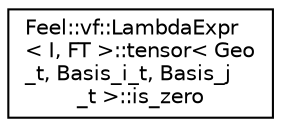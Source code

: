 digraph "Graphical Class Hierarchy"
{
 // LATEX_PDF_SIZE
  edge [fontname="Helvetica",fontsize="10",labelfontname="Helvetica",labelfontsize="10"];
  node [fontname="Helvetica",fontsize="10",shape=record];
  rankdir="LR";
  Node0 [label="Feel::vf::LambdaExpr\l\< I, FT \>::tensor\< Geo\l_t, Basis_i_t, Basis_j\l_t \>::is_zero",height=0.2,width=0.4,color="black", fillcolor="white", style="filled",URL="$structFeel_1_1vf_1_1LambdaExpr_1_1tensor_1_1is__zero.html",tooltip=" "];
}
